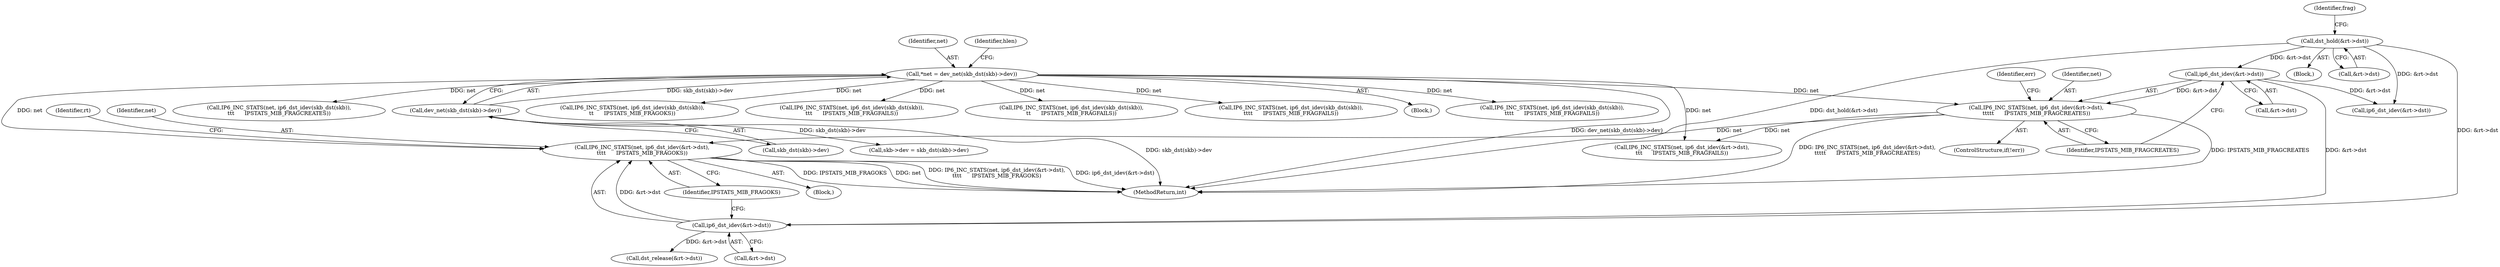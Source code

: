digraph "0_linux_87c48fa3b4630905f98268dde838ee43626a060c_1@pointer" {
"1000573" [label="(Call,IP6_INC_STATS(net, ip6_dst_idev(&rt->dst),\n\t\t\t\t      IPSTATS_MIB_FRAGOKS))"];
"1000539" [label="(Call,IP6_INC_STATS(net, ip6_dst_idev(&rt->dst),\n\t\t\t\t\t      IPSTATS_MIB_FRAGCREATES))"];
"1000167" [label="(Call,*net = dev_net(skb_dst(skb)->dev))"];
"1000169" [label="(Call,dev_net(skb_dst(skb)->dev))"];
"1000541" [label="(Call,ip6_dst_idev(&rt->dst))"];
"1000439" [label="(Call,dst_hold(&rt->dst))"];
"1000575" [label="(Call,ip6_dst_idev(&rt->dst))"];
"1000541" [label="(Call,ip6_dst_idev(&rt->dst))"];
"1000601" [label="(Call,IP6_INC_STATS(net, ip6_dst_idev(&rt->dst),\n\t\t\t      IPSTATS_MIB_FRAGFAILS))"];
"1000603" [label="(Call,ip6_dst_idev(&rt->dst))"];
"1000536" [label="(ControlStructure,if(!err))"];
"1000169" [label="(Call,dev_net(skb_dst(skb)->dev))"];
"1000251" [label="(Block,)"];
"1000845" [label="(Call,IP6_INC_STATS(net, ip6_dst_idev(skb_dst(skb)),\n\t\t\t      IPSTATS_MIB_FRAGCREATES))"];
"1000575" [label="(Call,ip6_dst_idev(&rt->dst))"];
"1000170" [label="(Call,skb_dst(skb)->dev)"];
"1000200" [label="(Call,skb->dev = skb_dst(skb)->dev)"];
"1000851" [label="(Call,IP6_INC_STATS(net, ip6_dst_idev(skb_dst(skb)),\n\t\t      IPSTATS_MIB_FRAGOKS))"];
"1000542" [label="(Call,&rt->dst)"];
"1000213" [label="(Call,IP6_INC_STATS(net, ip6_dst_idev(skb_dst(skb)),\n\t\t\t      IPSTATS_MIB_FRAGFAILS))"];
"1000573" [label="(Call,IP6_INC_STATS(net, ip6_dst_idev(&rt->dst),\n\t\t\t\t      IPSTATS_MIB_FRAGOKS))"];
"1000546" [label="(Identifier,IPSTATS_MIB_FRAGCREATES)"];
"1000862" [label="(Call,IP6_INC_STATS(net, ip6_dst_idev(skb_dst(skb)),\n\t\t      IPSTATS_MIB_FRAGFAILS))"];
"1000540" [label="(Identifier,net)"];
"1000447" [label="(Identifier,frag)"];
"1000581" [label="(Call,dst_release(&rt->dst))"];
"1000584" [label="(Identifier,rt)"];
"1000440" [label="(Call,&rt->dst)"];
"1000358" [label="(Call,IP6_INC_STATS(net, ip6_dst_idev(skb_dst(skb)),\n\t\t\t\t      IPSTATS_MIB_FRAGFAILS))"];
"1000580" [label="(Identifier,IPSTATS_MIB_FRAGOKS)"];
"1000167" [label="(Call,*net = dev_net(skb_dst(skb)->dev))"];
"1000121" [label="(Block,)"];
"1000549" [label="(Identifier,err)"];
"1000574" [label="(Identifier,net)"];
"1000539" [label="(Call,IP6_INC_STATS(net, ip6_dst_idev(&rt->dst),\n\t\t\t\t\t      IPSTATS_MIB_FRAGCREATES))"];
"1000872" [label="(MethodReturn,int)"];
"1000439" [label="(Call,dst_hold(&rt->dst))"];
"1000576" [label="(Call,&rt->dst)"];
"1000699" [label="(Call,IP6_INC_STATS(net, ip6_dst_idev(skb_dst(skb)),\n\t\t\t\t      IPSTATS_MIB_FRAGFAILS))"];
"1000175" [label="(Identifier,hlen)"];
"1000168" [label="(Identifier,net)"];
"1000572" [label="(Block,)"];
"1000573" -> "1000572"  [label="AST: "];
"1000573" -> "1000580"  [label="CFG: "];
"1000574" -> "1000573"  [label="AST: "];
"1000575" -> "1000573"  [label="AST: "];
"1000580" -> "1000573"  [label="AST: "];
"1000584" -> "1000573"  [label="CFG: "];
"1000573" -> "1000872"  [label="DDG: ip6_dst_idev(&rt->dst)"];
"1000573" -> "1000872"  [label="DDG: IPSTATS_MIB_FRAGOKS"];
"1000573" -> "1000872"  [label="DDG: net"];
"1000573" -> "1000872"  [label="DDG: IP6_INC_STATS(net, ip6_dst_idev(&rt->dst),\n\t\t\t\t      IPSTATS_MIB_FRAGOKS)"];
"1000539" -> "1000573"  [label="DDG: net"];
"1000167" -> "1000573"  [label="DDG: net"];
"1000575" -> "1000573"  [label="DDG: &rt->dst"];
"1000539" -> "1000536"  [label="AST: "];
"1000539" -> "1000546"  [label="CFG: "];
"1000540" -> "1000539"  [label="AST: "];
"1000541" -> "1000539"  [label="AST: "];
"1000546" -> "1000539"  [label="AST: "];
"1000549" -> "1000539"  [label="CFG: "];
"1000539" -> "1000872"  [label="DDG: IPSTATS_MIB_FRAGCREATES"];
"1000539" -> "1000872"  [label="DDG: IP6_INC_STATS(net, ip6_dst_idev(&rt->dst),\n\t\t\t\t\t      IPSTATS_MIB_FRAGCREATES)"];
"1000167" -> "1000539"  [label="DDG: net"];
"1000541" -> "1000539"  [label="DDG: &rt->dst"];
"1000539" -> "1000601"  [label="DDG: net"];
"1000167" -> "1000121"  [label="AST: "];
"1000167" -> "1000169"  [label="CFG: "];
"1000168" -> "1000167"  [label="AST: "];
"1000169" -> "1000167"  [label="AST: "];
"1000175" -> "1000167"  [label="CFG: "];
"1000167" -> "1000872"  [label="DDG: dev_net(skb_dst(skb)->dev)"];
"1000169" -> "1000167"  [label="DDG: skb_dst(skb)->dev"];
"1000167" -> "1000213"  [label="DDG: net"];
"1000167" -> "1000358"  [label="DDG: net"];
"1000167" -> "1000601"  [label="DDG: net"];
"1000167" -> "1000699"  [label="DDG: net"];
"1000167" -> "1000845"  [label="DDG: net"];
"1000167" -> "1000851"  [label="DDG: net"];
"1000167" -> "1000862"  [label="DDG: net"];
"1000169" -> "1000170"  [label="CFG: "];
"1000170" -> "1000169"  [label="AST: "];
"1000169" -> "1000872"  [label="DDG: skb_dst(skb)->dev"];
"1000169" -> "1000200"  [label="DDG: skb_dst(skb)->dev"];
"1000541" -> "1000542"  [label="CFG: "];
"1000542" -> "1000541"  [label="AST: "];
"1000546" -> "1000541"  [label="CFG: "];
"1000439" -> "1000541"  [label="DDG: &rt->dst"];
"1000541" -> "1000575"  [label="DDG: &rt->dst"];
"1000541" -> "1000603"  [label="DDG: &rt->dst"];
"1000439" -> "1000251"  [label="AST: "];
"1000439" -> "1000440"  [label="CFG: "];
"1000440" -> "1000439"  [label="AST: "];
"1000447" -> "1000439"  [label="CFG: "];
"1000439" -> "1000872"  [label="DDG: dst_hold(&rt->dst)"];
"1000439" -> "1000575"  [label="DDG: &rt->dst"];
"1000439" -> "1000603"  [label="DDG: &rt->dst"];
"1000575" -> "1000576"  [label="CFG: "];
"1000576" -> "1000575"  [label="AST: "];
"1000580" -> "1000575"  [label="CFG: "];
"1000575" -> "1000581"  [label="DDG: &rt->dst"];
}
